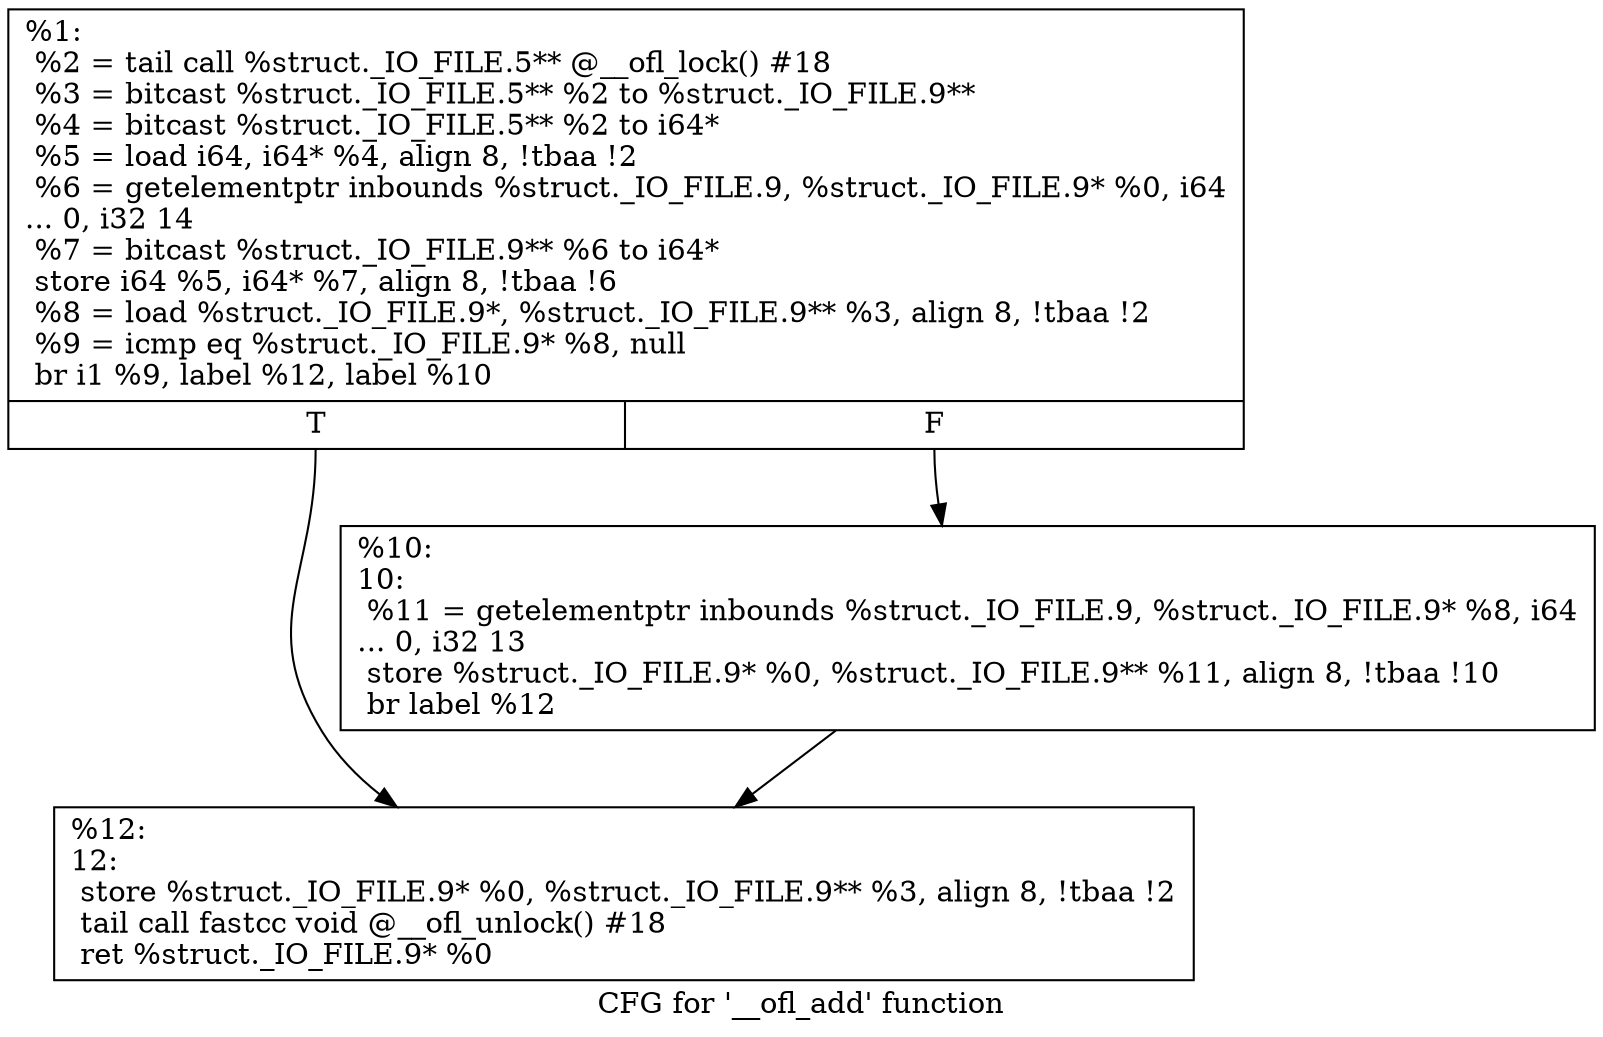 digraph "CFG for '__ofl_add' function" {
	label="CFG for '__ofl_add' function";

	Node0x2059bd0 [shape=record,label="{%1:\l  %2 = tail call %struct._IO_FILE.5** @__ofl_lock() #18\l  %3 = bitcast %struct._IO_FILE.5** %2 to %struct._IO_FILE.9**\l  %4 = bitcast %struct._IO_FILE.5** %2 to i64*\l  %5 = load i64, i64* %4, align 8, !tbaa !2\l  %6 = getelementptr inbounds %struct._IO_FILE.9, %struct._IO_FILE.9* %0, i64\l... 0, i32 14\l  %7 = bitcast %struct._IO_FILE.9** %6 to i64*\l  store i64 %5, i64* %7, align 8, !tbaa !6\l  %8 = load %struct._IO_FILE.9*, %struct._IO_FILE.9** %3, align 8, !tbaa !2\l  %9 = icmp eq %struct._IO_FILE.9* %8, null\l  br i1 %9, label %12, label %10\l|{<s0>T|<s1>F}}"];
	Node0x2059bd0:s0 -> Node0x2059f40;
	Node0x2059bd0:s1 -> Node0x2059ef0;
	Node0x2059ef0 [shape=record,label="{%10:\l10:                                               \l  %11 = getelementptr inbounds %struct._IO_FILE.9, %struct._IO_FILE.9* %8, i64\l... 0, i32 13\l  store %struct._IO_FILE.9* %0, %struct._IO_FILE.9** %11, align 8, !tbaa !10\l  br label %12\l}"];
	Node0x2059ef0 -> Node0x2059f40;
	Node0x2059f40 [shape=record,label="{%12:\l12:                                               \l  store %struct._IO_FILE.9* %0, %struct._IO_FILE.9** %3, align 8, !tbaa !2\l  tail call fastcc void @__ofl_unlock() #18\l  ret %struct._IO_FILE.9* %0\l}"];
}
